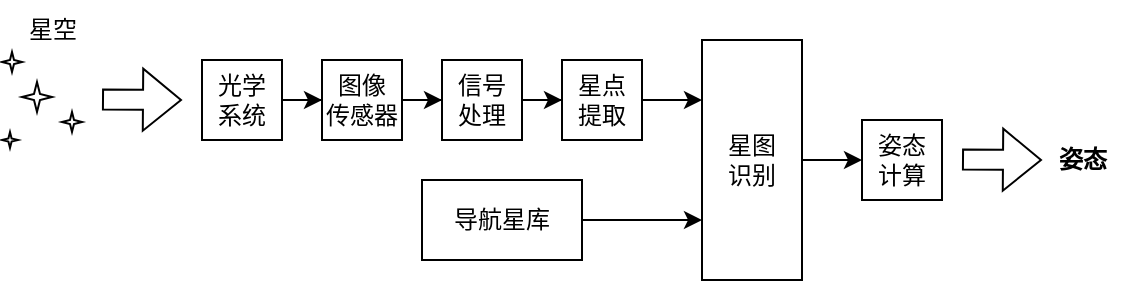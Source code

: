 <mxfile version="24.8.4">
  <diagram name="第 1 页" id="uXFNUWqOKU4_Va0xhblp">
    <mxGraphModel dx="792" dy="427" grid="1" gridSize="10" guides="1" tooltips="1" connect="1" arrows="1" fold="1" page="1" pageScale="1" pageWidth="413" pageHeight="583" math="0" shadow="0">
      <root>
        <mxCell id="0" />
        <mxCell id="1" parent="0" />
        <mxCell id="A3Hum0B1b_-Gl_VqU-8u-6" value="" style="edgeStyle=orthogonalEdgeStyle;rounded=0;orthogonalLoop=1;jettySize=auto;html=1;" edge="1" parent="1" source="A3Hum0B1b_-Gl_VqU-8u-3" target="A3Hum0B1b_-Gl_VqU-8u-5">
          <mxGeometry relative="1" as="geometry" />
        </mxCell>
        <mxCell id="A3Hum0B1b_-Gl_VqU-8u-3" value="图像&lt;div&gt;传感器&lt;/div&gt;" style="whiteSpace=wrap;html=1;rounded=0;" vertex="1" parent="1">
          <mxGeometry x="240" y="200" width="40" height="40" as="geometry" />
        </mxCell>
        <mxCell id="A3Hum0B1b_-Gl_VqU-8u-8" value="" style="edgeStyle=orthogonalEdgeStyle;rounded=0;orthogonalLoop=1;jettySize=auto;html=1;" edge="1" parent="1" source="A3Hum0B1b_-Gl_VqU-8u-5" target="A3Hum0B1b_-Gl_VqU-8u-7">
          <mxGeometry relative="1" as="geometry" />
        </mxCell>
        <mxCell id="A3Hum0B1b_-Gl_VqU-8u-5" value="信号&lt;div&gt;处理&lt;/div&gt;" style="whiteSpace=wrap;html=1;rounded=0;" vertex="1" parent="1">
          <mxGeometry x="300" y="200" width="40" height="40" as="geometry" />
        </mxCell>
        <mxCell id="A3Hum0B1b_-Gl_VqU-8u-10" value="" style="edgeStyle=orthogonalEdgeStyle;rounded=0;orthogonalLoop=1;jettySize=auto;html=1;entryX=0;entryY=0.25;entryDx=0;entryDy=0;" edge="1" parent="1" source="A3Hum0B1b_-Gl_VqU-8u-7" target="A3Hum0B1b_-Gl_VqU-8u-9">
          <mxGeometry relative="1" as="geometry" />
        </mxCell>
        <mxCell id="A3Hum0B1b_-Gl_VqU-8u-7" value="星点&lt;div&gt;提取&lt;/div&gt;" style="whiteSpace=wrap;html=1;rounded=0;" vertex="1" parent="1">
          <mxGeometry x="360" y="200" width="40" height="40" as="geometry" />
        </mxCell>
        <mxCell id="A3Hum0B1b_-Gl_VqU-8u-12" value="" style="edgeStyle=orthogonalEdgeStyle;rounded=0;orthogonalLoop=1;jettySize=auto;html=1;" edge="1" parent="1" source="A3Hum0B1b_-Gl_VqU-8u-9" target="A3Hum0B1b_-Gl_VqU-8u-11">
          <mxGeometry relative="1" as="geometry" />
        </mxCell>
        <mxCell id="A3Hum0B1b_-Gl_VqU-8u-9" value="星图&lt;div&gt;识别&lt;/div&gt;" style="whiteSpace=wrap;html=1;rounded=0;" vertex="1" parent="1">
          <mxGeometry x="430" y="190" width="50" height="120" as="geometry" />
        </mxCell>
        <mxCell id="A3Hum0B1b_-Gl_VqU-8u-11" value="姿态&lt;div&gt;计算&lt;/div&gt;" style="whiteSpace=wrap;html=1;rounded=0;" vertex="1" parent="1">
          <mxGeometry x="510" y="230" width="40" height="40" as="geometry" />
        </mxCell>
        <mxCell id="A3Hum0B1b_-Gl_VqU-8u-14" style="edgeStyle=orthogonalEdgeStyle;rounded=0;orthogonalLoop=1;jettySize=auto;html=1;entryX=0;entryY=0.75;entryDx=0;entryDy=0;" edge="1" parent="1" source="A3Hum0B1b_-Gl_VqU-8u-13" target="A3Hum0B1b_-Gl_VqU-8u-9">
          <mxGeometry relative="1" as="geometry" />
        </mxCell>
        <mxCell id="A3Hum0B1b_-Gl_VqU-8u-13" value="导航&lt;span style=&quot;background-color: initial;&quot;&gt;星库&lt;/span&gt;" style="whiteSpace=wrap;html=1;rounded=0;" vertex="1" parent="1">
          <mxGeometry x="290" y="260" width="80" height="40" as="geometry" />
        </mxCell>
        <mxCell id="A3Hum0B1b_-Gl_VqU-8u-17" style="edgeStyle=orthogonalEdgeStyle;rounded=0;orthogonalLoop=1;jettySize=auto;html=1;" edge="1" parent="1" source="A3Hum0B1b_-Gl_VqU-8u-15" target="A3Hum0B1b_-Gl_VqU-8u-3">
          <mxGeometry relative="1" as="geometry" />
        </mxCell>
        <mxCell id="A3Hum0B1b_-Gl_VqU-8u-15" value="光学&lt;div&gt;系统&lt;/div&gt;" style="whiteSpace=wrap;html=1;rounded=0;" vertex="1" parent="1">
          <mxGeometry x="180" y="200" width="40" height="40" as="geometry" />
        </mxCell>
        <mxCell id="A3Hum0B1b_-Gl_VqU-8u-21" value="" style="shape=flexArrow;endArrow=classic;html=1;rounded=0;" edge="1" parent="1">
          <mxGeometry width="50" height="50" relative="1" as="geometry">
            <mxPoint x="560" y="249.71" as="sourcePoint" />
            <mxPoint x="600" y="250" as="targetPoint" />
          </mxGeometry>
        </mxCell>
        <mxCell id="A3Hum0B1b_-Gl_VqU-8u-26" value="&lt;b&gt;姿态&lt;/b&gt;" style="text;html=1;align=center;verticalAlign=middle;resizable=0;points=[];autosize=1;strokeColor=none;fillColor=none;" vertex="1" parent="1">
          <mxGeometry x="595" y="235" width="50" height="30" as="geometry" />
        </mxCell>
        <mxCell id="A3Hum0B1b_-Gl_VqU-8u-27" value="" style="verticalLabelPosition=bottom;verticalAlign=top;html=1;shape=mxgraph.basic.4_point_star_2;dx=0.8;" vertex="1" parent="1">
          <mxGeometry x="80" y="196" width="10" height="10" as="geometry" />
        </mxCell>
        <mxCell id="A3Hum0B1b_-Gl_VqU-8u-28" value="" style="verticalLabelPosition=bottom;verticalAlign=top;html=1;shape=mxgraph.basic.4_point_star_2;dx=0.8;" vertex="1" parent="1">
          <mxGeometry x="80" y="236" width="8" height="8" as="geometry" />
        </mxCell>
        <mxCell id="A3Hum0B1b_-Gl_VqU-8u-30" value="" style="verticalLabelPosition=bottom;verticalAlign=top;html=1;shape=mxgraph.basic.4_point_star_2;dx=0.8;" vertex="1" parent="1">
          <mxGeometry x="110" y="226" width="10" height="10" as="geometry" />
        </mxCell>
        <mxCell id="A3Hum0B1b_-Gl_VqU-8u-31" value="" style="verticalLabelPosition=bottom;verticalAlign=top;html=1;shape=mxgraph.basic.4_point_star_2;dx=0.8;" vertex="1" parent="1">
          <mxGeometry x="90" y="211" width="15" height="15" as="geometry" />
        </mxCell>
        <mxCell id="A3Hum0B1b_-Gl_VqU-8u-34" value="星空" style="text;html=1;align=center;verticalAlign=middle;resizable=0;points=[];autosize=1;strokeColor=none;fillColor=none;" vertex="1" parent="1">
          <mxGeometry x="80" y="170" width="50" height="30" as="geometry" />
        </mxCell>
        <mxCell id="A3Hum0B1b_-Gl_VqU-8u-35" value="" style="shape=flexArrow;endArrow=classic;html=1;rounded=0;" edge="1" parent="1">
          <mxGeometry width="50" height="50" relative="1" as="geometry">
            <mxPoint x="130" y="219.71" as="sourcePoint" />
            <mxPoint x="170" y="220" as="targetPoint" />
          </mxGeometry>
        </mxCell>
      </root>
    </mxGraphModel>
  </diagram>
</mxfile>
